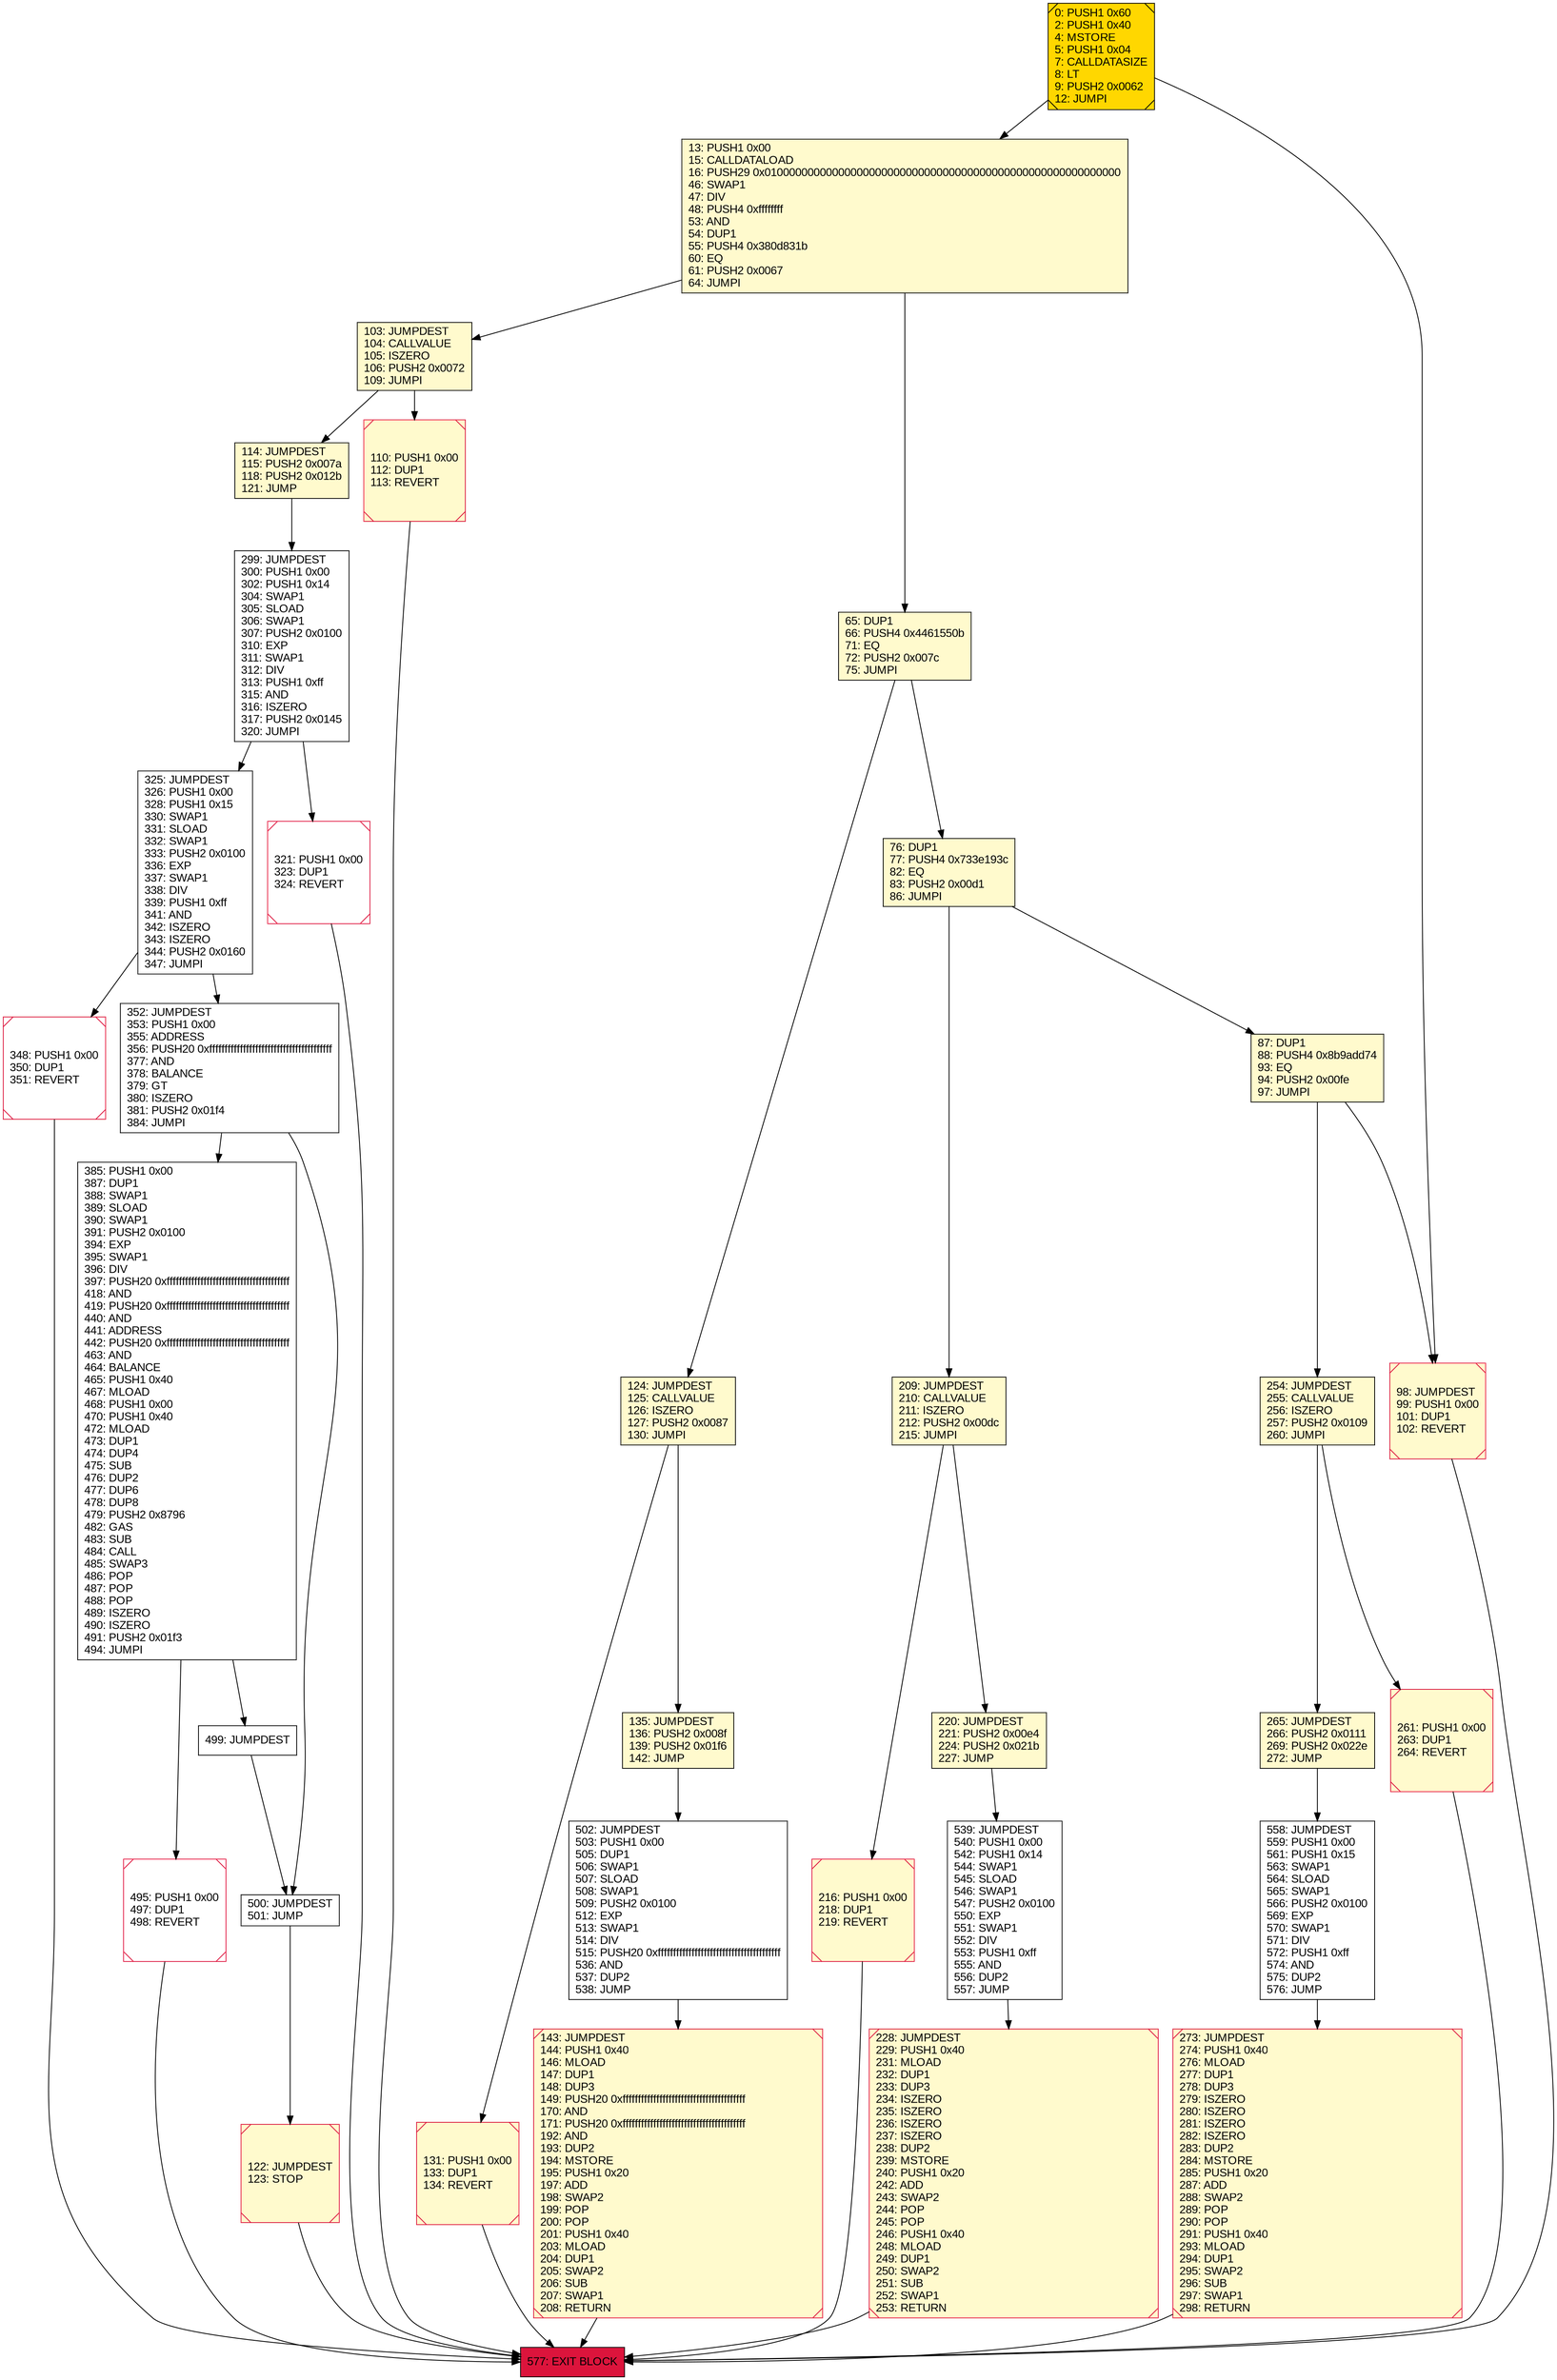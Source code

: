 digraph G {
bgcolor=transparent rankdir=UD;
node [shape=box style=filled color=black fillcolor=white fontname=arial fontcolor=black];
502 [label="502: JUMPDEST\l503: PUSH1 0x00\l505: DUP1\l506: SWAP1\l507: SLOAD\l508: SWAP1\l509: PUSH2 0x0100\l512: EXP\l513: SWAP1\l514: DIV\l515: PUSH20 0xffffffffffffffffffffffffffffffffffffffff\l536: AND\l537: DUP2\l538: JUMP\l" ];
577 [label="577: EXIT BLOCK\l" fillcolor=crimson ];
299 [label="299: JUMPDEST\l300: PUSH1 0x00\l302: PUSH1 0x14\l304: SWAP1\l305: SLOAD\l306: SWAP1\l307: PUSH2 0x0100\l310: EXP\l311: SWAP1\l312: DIV\l313: PUSH1 0xff\l315: AND\l316: ISZERO\l317: PUSH2 0x0145\l320: JUMPI\l" ];
500 [label="500: JUMPDEST\l501: JUMP\l" ];
135 [label="135: JUMPDEST\l136: PUSH2 0x008f\l139: PUSH2 0x01f6\l142: JUMP\l" fillcolor=lemonchiffon ];
220 [label="220: JUMPDEST\l221: PUSH2 0x00e4\l224: PUSH2 0x021b\l227: JUMP\l" fillcolor=lemonchiffon ];
13 [label="13: PUSH1 0x00\l15: CALLDATALOAD\l16: PUSH29 0x0100000000000000000000000000000000000000000000000000000000\l46: SWAP1\l47: DIV\l48: PUSH4 0xffffffff\l53: AND\l54: DUP1\l55: PUSH4 0x380d831b\l60: EQ\l61: PUSH2 0x0067\l64: JUMPI\l" fillcolor=lemonchiffon ];
209 [label="209: JUMPDEST\l210: CALLVALUE\l211: ISZERO\l212: PUSH2 0x00dc\l215: JUMPI\l" fillcolor=lemonchiffon ];
495 [label="495: PUSH1 0x00\l497: DUP1\l498: REVERT\l" shape=Msquare color=crimson ];
124 [label="124: JUMPDEST\l125: CALLVALUE\l126: ISZERO\l127: PUSH2 0x0087\l130: JUMPI\l" fillcolor=lemonchiffon ];
110 [label="110: PUSH1 0x00\l112: DUP1\l113: REVERT\l" fillcolor=lemonchiffon shape=Msquare color=crimson ];
87 [label="87: DUP1\l88: PUSH4 0x8b9add74\l93: EQ\l94: PUSH2 0x00fe\l97: JUMPI\l" fillcolor=lemonchiffon ];
0 [label="0: PUSH1 0x60\l2: PUSH1 0x40\l4: MSTORE\l5: PUSH1 0x04\l7: CALLDATASIZE\l8: LT\l9: PUSH2 0x0062\l12: JUMPI\l" fillcolor=lemonchiffon shape=Msquare fillcolor=gold ];
114 [label="114: JUMPDEST\l115: PUSH2 0x007a\l118: PUSH2 0x012b\l121: JUMP\l" fillcolor=lemonchiffon ];
228 [label="228: JUMPDEST\l229: PUSH1 0x40\l231: MLOAD\l232: DUP1\l233: DUP3\l234: ISZERO\l235: ISZERO\l236: ISZERO\l237: ISZERO\l238: DUP2\l239: MSTORE\l240: PUSH1 0x20\l242: ADD\l243: SWAP2\l244: POP\l245: POP\l246: PUSH1 0x40\l248: MLOAD\l249: DUP1\l250: SWAP2\l251: SUB\l252: SWAP1\l253: RETURN\l" fillcolor=lemonchiffon shape=Msquare color=crimson ];
143 [label="143: JUMPDEST\l144: PUSH1 0x40\l146: MLOAD\l147: DUP1\l148: DUP3\l149: PUSH20 0xffffffffffffffffffffffffffffffffffffffff\l170: AND\l171: PUSH20 0xffffffffffffffffffffffffffffffffffffffff\l192: AND\l193: DUP2\l194: MSTORE\l195: PUSH1 0x20\l197: ADD\l198: SWAP2\l199: POP\l200: POP\l201: PUSH1 0x40\l203: MLOAD\l204: DUP1\l205: SWAP2\l206: SUB\l207: SWAP1\l208: RETURN\l" fillcolor=lemonchiffon shape=Msquare color=crimson ];
254 [label="254: JUMPDEST\l255: CALLVALUE\l256: ISZERO\l257: PUSH2 0x0109\l260: JUMPI\l" fillcolor=lemonchiffon ];
321 [label="321: PUSH1 0x00\l323: DUP1\l324: REVERT\l" shape=Msquare color=crimson ];
131 [label="131: PUSH1 0x00\l133: DUP1\l134: REVERT\l" fillcolor=lemonchiffon shape=Msquare color=crimson ];
261 [label="261: PUSH1 0x00\l263: DUP1\l264: REVERT\l" fillcolor=lemonchiffon shape=Msquare color=crimson ];
98 [label="98: JUMPDEST\l99: PUSH1 0x00\l101: DUP1\l102: REVERT\l" fillcolor=lemonchiffon shape=Msquare color=crimson ];
76 [label="76: DUP1\l77: PUSH4 0x733e193c\l82: EQ\l83: PUSH2 0x00d1\l86: JUMPI\l" fillcolor=lemonchiffon ];
385 [label="385: PUSH1 0x00\l387: DUP1\l388: SWAP1\l389: SLOAD\l390: SWAP1\l391: PUSH2 0x0100\l394: EXP\l395: SWAP1\l396: DIV\l397: PUSH20 0xffffffffffffffffffffffffffffffffffffffff\l418: AND\l419: PUSH20 0xffffffffffffffffffffffffffffffffffffffff\l440: AND\l441: ADDRESS\l442: PUSH20 0xffffffffffffffffffffffffffffffffffffffff\l463: AND\l464: BALANCE\l465: PUSH1 0x40\l467: MLOAD\l468: PUSH1 0x00\l470: PUSH1 0x40\l472: MLOAD\l473: DUP1\l474: DUP4\l475: SUB\l476: DUP2\l477: DUP6\l478: DUP8\l479: PUSH2 0x8796\l482: GAS\l483: SUB\l484: CALL\l485: SWAP3\l486: POP\l487: POP\l488: POP\l489: ISZERO\l490: ISZERO\l491: PUSH2 0x01f3\l494: JUMPI\l" ];
273 [label="273: JUMPDEST\l274: PUSH1 0x40\l276: MLOAD\l277: DUP1\l278: DUP3\l279: ISZERO\l280: ISZERO\l281: ISZERO\l282: ISZERO\l283: DUP2\l284: MSTORE\l285: PUSH1 0x20\l287: ADD\l288: SWAP2\l289: POP\l290: POP\l291: PUSH1 0x40\l293: MLOAD\l294: DUP1\l295: SWAP2\l296: SUB\l297: SWAP1\l298: RETURN\l" fillcolor=lemonchiffon shape=Msquare color=crimson ];
325 [label="325: JUMPDEST\l326: PUSH1 0x00\l328: PUSH1 0x15\l330: SWAP1\l331: SLOAD\l332: SWAP1\l333: PUSH2 0x0100\l336: EXP\l337: SWAP1\l338: DIV\l339: PUSH1 0xff\l341: AND\l342: ISZERO\l343: ISZERO\l344: PUSH2 0x0160\l347: JUMPI\l" ];
122 [label="122: JUMPDEST\l123: STOP\l" fillcolor=lemonchiffon shape=Msquare color=crimson ];
265 [label="265: JUMPDEST\l266: PUSH2 0x0111\l269: PUSH2 0x022e\l272: JUMP\l" fillcolor=lemonchiffon ];
65 [label="65: DUP1\l66: PUSH4 0x4461550b\l71: EQ\l72: PUSH2 0x007c\l75: JUMPI\l" fillcolor=lemonchiffon ];
103 [label="103: JUMPDEST\l104: CALLVALUE\l105: ISZERO\l106: PUSH2 0x0072\l109: JUMPI\l" fillcolor=lemonchiffon ];
558 [label="558: JUMPDEST\l559: PUSH1 0x00\l561: PUSH1 0x15\l563: SWAP1\l564: SLOAD\l565: SWAP1\l566: PUSH2 0x0100\l569: EXP\l570: SWAP1\l571: DIV\l572: PUSH1 0xff\l574: AND\l575: DUP2\l576: JUMP\l" ];
216 [label="216: PUSH1 0x00\l218: DUP1\l219: REVERT\l" fillcolor=lemonchiffon shape=Msquare color=crimson ];
348 [label="348: PUSH1 0x00\l350: DUP1\l351: REVERT\l" shape=Msquare color=crimson ];
352 [label="352: JUMPDEST\l353: PUSH1 0x00\l355: ADDRESS\l356: PUSH20 0xffffffffffffffffffffffffffffffffffffffff\l377: AND\l378: BALANCE\l379: GT\l380: ISZERO\l381: PUSH2 0x01f4\l384: JUMPI\l" ];
499 [label="499: JUMPDEST\l" ];
539 [label="539: JUMPDEST\l540: PUSH1 0x00\l542: PUSH1 0x14\l544: SWAP1\l545: SLOAD\l546: SWAP1\l547: PUSH2 0x0100\l550: EXP\l551: SWAP1\l552: DIV\l553: PUSH1 0xff\l555: AND\l556: DUP2\l557: JUMP\l" ];
209 -> 220;
254 -> 261;
124 -> 135;
135 -> 502;
110 -> 577;
254 -> 265;
495 -> 577;
325 -> 348;
352 -> 385;
385 -> 499;
325 -> 352;
114 -> 299;
558 -> 273;
265 -> 558;
228 -> 577;
0 -> 13;
502 -> 143;
65 -> 76;
143 -> 577;
299 -> 321;
321 -> 577;
76 -> 209;
385 -> 495;
131 -> 577;
103 -> 114;
261 -> 577;
98 -> 577;
539 -> 228;
273 -> 577;
299 -> 325;
124 -> 131;
500 -> 122;
122 -> 577;
87 -> 254;
0 -> 98;
220 -> 539;
87 -> 98;
209 -> 216;
216 -> 577;
76 -> 87;
348 -> 577;
352 -> 500;
499 -> 500;
65 -> 124;
103 -> 110;
13 -> 65;
13 -> 103;
}